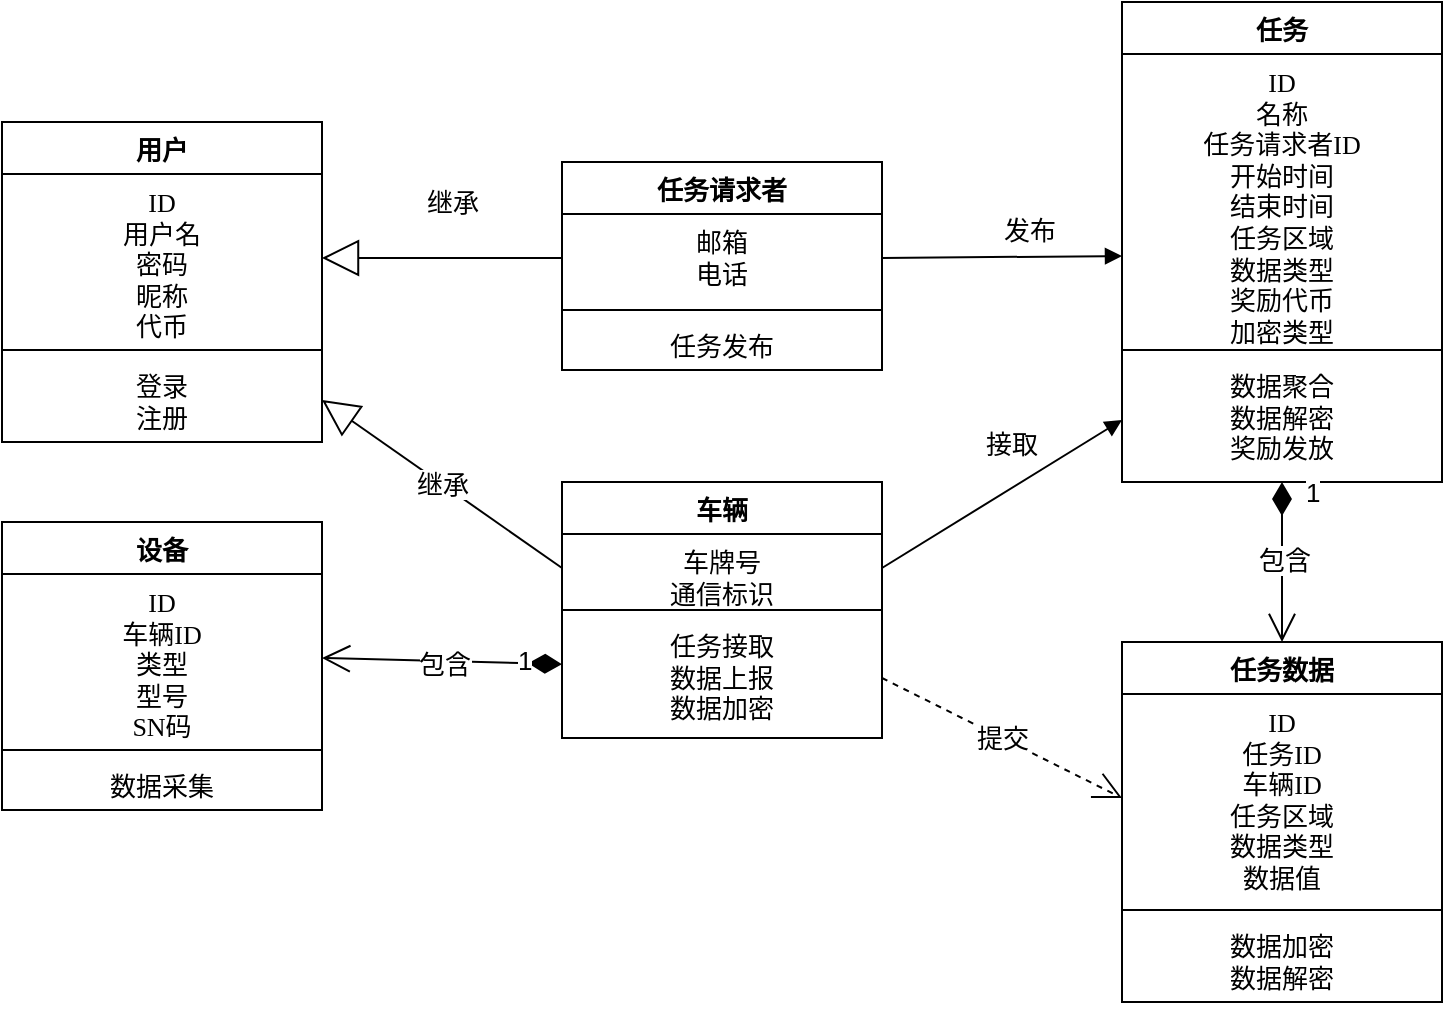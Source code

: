 <mxfile version="26.0.16">
  <diagram id="j5Mcfy8P9OfoPpD5wNub" name="第 1 页">
    <mxGraphModel dx="1026" dy="649" grid="1" gridSize="10" guides="1" tooltips="1" connect="1" arrows="1" fold="1" page="1" pageScale="1" pageWidth="827" pageHeight="1169" math="0" shadow="0">
      <root>
        <mxCell id="0" />
        <mxCell id="1" parent="0" />
        <mxCell id="T9SGXIr4idqUyLItDTxd-1" value="任务请求者" style="swimlane;fontStyle=1;align=center;verticalAlign=top;childLayout=stackLayout;horizontal=1;startSize=26;horizontalStack=0;resizeParent=1;resizeParentMax=0;resizeLast=0;collapsible=1;marginBottom=0;whiteSpace=wrap;html=1;fontFamily=宋体;fontSize=13;" parent="1" vertex="1">
          <mxGeometry x="280" y="80" width="160" height="104" as="geometry" />
        </mxCell>
        <mxCell id="T9SGXIr4idqUyLItDTxd-2" value="邮箱&lt;div&gt;电话&lt;/div&gt;" style="text;strokeColor=none;fillColor=none;align=center;verticalAlign=top;spacingLeft=4;spacingRight=4;overflow=hidden;rotatable=0;points=[[0,0.5],[1,0.5]];portConstraint=eastwest;whiteSpace=wrap;html=1;fontFamily=宋体;fontSize=13;" parent="T9SGXIr4idqUyLItDTxd-1" vertex="1">
          <mxGeometry y="26" width="160" height="44" as="geometry" />
        </mxCell>
        <mxCell id="T9SGXIr4idqUyLItDTxd-3" value="" style="line;strokeWidth=1;fillColor=none;align=center;verticalAlign=middle;spacingTop=-1;spacingLeft=3;spacingRight=3;rotatable=0;labelPosition=right;points=[];portConstraint=eastwest;strokeColor=inherit;fontFamily=宋体;fontSize=13;" parent="T9SGXIr4idqUyLItDTxd-1" vertex="1">
          <mxGeometry y="70" width="160" height="8" as="geometry" />
        </mxCell>
        <mxCell id="T9SGXIr4idqUyLItDTxd-4" value="任务发布" style="text;strokeColor=none;fillColor=none;align=center;verticalAlign=top;spacingLeft=4;spacingRight=4;overflow=hidden;rotatable=0;points=[[0,0.5],[1,0.5]];portConstraint=eastwest;whiteSpace=wrap;html=1;fontFamily=宋体;fontSize=13;" parent="T9SGXIr4idqUyLItDTxd-1" vertex="1">
          <mxGeometry y="78" width="160" height="26" as="geometry" />
        </mxCell>
        <mxCell id="T9SGXIr4idqUyLItDTxd-5" value="车辆" style="swimlane;fontStyle=1;align=center;verticalAlign=top;childLayout=stackLayout;horizontal=1;startSize=26;horizontalStack=0;resizeParent=1;resizeParentMax=0;resizeLast=0;collapsible=1;marginBottom=0;whiteSpace=wrap;html=1;fontFamily=宋体;fontSize=13;" parent="1" vertex="1">
          <mxGeometry x="280" y="240" width="160" height="128" as="geometry" />
        </mxCell>
        <mxCell id="T9SGXIr4idqUyLItDTxd-6" value="车牌号&lt;br&gt;通信标识" style="text;strokeColor=none;fillColor=none;align=center;verticalAlign=top;spacingLeft=4;spacingRight=4;overflow=hidden;rotatable=0;points=[[0,0.5],[1,0.5]];portConstraint=eastwest;whiteSpace=wrap;html=1;fontFamily=宋体;fontSize=13;" parent="T9SGXIr4idqUyLItDTxd-5" vertex="1">
          <mxGeometry y="26" width="160" height="34" as="geometry" />
        </mxCell>
        <mxCell id="T9SGXIr4idqUyLItDTxd-7" value="" style="line;strokeWidth=1;fillColor=none;align=center;verticalAlign=middle;spacingTop=-1;spacingLeft=3;spacingRight=3;rotatable=0;labelPosition=right;points=[];portConstraint=eastwest;strokeColor=inherit;fontFamily=宋体;fontSize=13;" parent="T9SGXIr4idqUyLItDTxd-5" vertex="1">
          <mxGeometry y="60" width="160" height="8" as="geometry" />
        </mxCell>
        <mxCell id="T9SGXIr4idqUyLItDTxd-8" value="&lt;div&gt;任务接取&lt;/div&gt;数据上报&lt;div&gt;数据加密&lt;/div&gt;" style="text;strokeColor=none;fillColor=none;align=center;verticalAlign=top;spacingLeft=4;spacingRight=4;overflow=hidden;rotatable=0;points=[[0,0.5],[1,0.5]];portConstraint=eastwest;whiteSpace=wrap;html=1;fontFamily=宋体;fontSize=13;" parent="T9SGXIr4idqUyLItDTxd-5" vertex="1">
          <mxGeometry y="68" width="160" height="60" as="geometry" />
        </mxCell>
        <mxCell id="T9SGXIr4idqUyLItDTxd-9" value="用户" style="swimlane;fontStyle=1;align=center;verticalAlign=top;childLayout=stackLayout;horizontal=1;startSize=26;horizontalStack=0;resizeParent=1;resizeParentMax=0;resizeLast=0;collapsible=1;marginBottom=0;whiteSpace=wrap;html=1;fontFamily=宋体;fontSize=13;" parent="1" vertex="1">
          <mxGeometry y="60" width="160" height="160" as="geometry" />
        </mxCell>
        <mxCell id="T9SGXIr4idqUyLItDTxd-10" value="ID&lt;div&gt;用户名&lt;br&gt;密码&lt;/div&gt;&lt;div&gt;昵称&lt;/div&gt;&lt;div&gt;代币&lt;/div&gt;" style="text;strokeColor=none;fillColor=none;align=center;verticalAlign=top;spacingLeft=4;spacingRight=4;overflow=hidden;rotatable=0;points=[[0,0.5],[1,0.5]];portConstraint=eastwest;whiteSpace=wrap;html=1;fontFamily=宋体;fontSize=13;" parent="T9SGXIr4idqUyLItDTxd-9" vertex="1">
          <mxGeometry y="26" width="160" height="84" as="geometry" />
        </mxCell>
        <mxCell id="T9SGXIr4idqUyLItDTxd-11" value="" style="line;strokeWidth=1;fillColor=none;align=center;verticalAlign=middle;spacingTop=-1;spacingLeft=3;spacingRight=3;rotatable=0;labelPosition=right;points=[];portConstraint=eastwest;strokeColor=inherit;fontFamily=宋体;fontSize=13;" parent="T9SGXIr4idqUyLItDTxd-9" vertex="1">
          <mxGeometry y="110" width="160" height="8" as="geometry" />
        </mxCell>
        <mxCell id="T9SGXIr4idqUyLItDTxd-12" value="登录&lt;div&gt;注册&lt;/div&gt;" style="text;strokeColor=none;fillColor=none;align=center;verticalAlign=top;spacingLeft=4;spacingRight=4;overflow=hidden;rotatable=0;points=[[0,0.5],[1,0.5]];portConstraint=eastwest;whiteSpace=wrap;html=1;fontFamily=宋体;fontSize=13;" parent="T9SGXIr4idqUyLItDTxd-9" vertex="1">
          <mxGeometry y="118" width="160" height="42" as="geometry" />
        </mxCell>
        <mxCell id="T9SGXIr4idqUyLItDTxd-15" value="设备" style="swimlane;fontStyle=1;align=center;verticalAlign=top;childLayout=stackLayout;horizontal=1;startSize=26;horizontalStack=0;resizeParent=1;resizeParentMax=0;resizeLast=0;collapsible=1;marginBottom=0;whiteSpace=wrap;html=1;fontFamily=宋体;fontSize=13;" parent="1" vertex="1">
          <mxGeometry y="260" width="160" height="144" as="geometry" />
        </mxCell>
        <mxCell id="T9SGXIr4idqUyLItDTxd-16" value="ID&lt;br&gt;车辆ID&lt;br&gt;&lt;div&gt;类型&lt;br&gt;型号&lt;br&gt;SN码&lt;/div&gt;" style="text;strokeColor=none;fillColor=none;align=center;verticalAlign=top;spacingLeft=4;spacingRight=4;overflow=hidden;rotatable=0;points=[[0,0.5],[1,0.5]];portConstraint=eastwest;whiteSpace=wrap;html=1;fontFamily=宋体;fontSize=13;" parent="T9SGXIr4idqUyLItDTxd-15" vertex="1">
          <mxGeometry y="26" width="160" height="84" as="geometry" />
        </mxCell>
        <mxCell id="T9SGXIr4idqUyLItDTxd-17" value="" style="line;strokeWidth=1;fillColor=none;align=center;verticalAlign=middle;spacingTop=-1;spacingLeft=3;spacingRight=3;rotatable=0;labelPosition=right;points=[];portConstraint=eastwest;strokeColor=inherit;fontFamily=宋体;fontSize=13;" parent="T9SGXIr4idqUyLItDTxd-15" vertex="1">
          <mxGeometry y="110" width="160" height="8" as="geometry" />
        </mxCell>
        <mxCell id="T9SGXIr4idqUyLItDTxd-18" value="数据采集" style="text;strokeColor=none;fillColor=none;align=center;verticalAlign=top;spacingLeft=4;spacingRight=4;overflow=hidden;rotatable=0;points=[[0,0.5],[1,0.5]];portConstraint=eastwest;whiteSpace=wrap;html=1;fontFamily=宋体;fontSize=13;" parent="T9SGXIr4idqUyLItDTxd-15" vertex="1">
          <mxGeometry y="118" width="160" height="26" as="geometry" />
        </mxCell>
        <mxCell id="T9SGXIr4idqUyLItDTxd-23" value="任务" style="swimlane;fontStyle=1;align=center;verticalAlign=top;childLayout=stackLayout;horizontal=1;startSize=26;horizontalStack=0;resizeParent=1;resizeParentMax=0;resizeLast=0;collapsible=1;marginBottom=0;whiteSpace=wrap;html=1;fontFamily=宋体;fontSize=13;" parent="1" vertex="1">
          <mxGeometry x="560" width="160" height="240" as="geometry" />
        </mxCell>
        <mxCell id="T9SGXIr4idqUyLItDTxd-24" value="ID&lt;div&gt;名称&lt;/div&gt;&lt;div&gt;任务请求者ID&lt;/div&gt;&lt;div&gt;开始时间&lt;/div&gt;&lt;div&gt;结束时间&lt;/div&gt;&lt;div&gt;任务区域&lt;/div&gt;&lt;div&gt;数据类型&lt;/div&gt;&lt;div&gt;奖励代币&lt;/div&gt;&lt;div&gt;加密类型&lt;/div&gt;" style="text;strokeColor=none;fillColor=none;align=center;verticalAlign=top;spacingLeft=4;spacingRight=4;overflow=hidden;rotatable=0;points=[[0,0.5],[1,0.5]];portConstraint=eastwest;whiteSpace=wrap;html=1;fontFamily=宋体;fontSize=13;" parent="T9SGXIr4idqUyLItDTxd-23" vertex="1">
          <mxGeometry y="26" width="160" height="144" as="geometry" />
        </mxCell>
        <mxCell id="T9SGXIr4idqUyLItDTxd-25" value="" style="line;strokeWidth=1;fillColor=none;align=center;verticalAlign=middle;spacingTop=-1;spacingLeft=3;spacingRight=3;rotatable=0;labelPosition=right;points=[];portConstraint=eastwest;strokeColor=inherit;fontFamily=宋体;fontSize=13;" parent="T9SGXIr4idqUyLItDTxd-23" vertex="1">
          <mxGeometry y="170" width="160" height="8" as="geometry" />
        </mxCell>
        <mxCell id="T9SGXIr4idqUyLItDTxd-26" value="&lt;div&gt;&lt;span style=&quot;background-color: transparent; color: light-dark(rgb(0, 0, 0), rgb(255, 255, 255));&quot;&gt;数据聚合&lt;/span&gt;&lt;/div&gt;&lt;div&gt;数据解密&lt;br&gt;奖励发放&lt;/div&gt;" style="text;strokeColor=none;fillColor=none;align=center;verticalAlign=top;spacingLeft=4;spacingRight=4;overflow=hidden;rotatable=0;points=[[0,0.5],[1,0.5]];portConstraint=eastwest;whiteSpace=wrap;html=1;fontFamily=宋体;fontSize=13;" parent="T9SGXIr4idqUyLItDTxd-23" vertex="1">
          <mxGeometry y="178" width="160" height="62" as="geometry" />
        </mxCell>
        <mxCell id="T9SGXIr4idqUyLItDTxd-28" value="继承" style="endArrow=block;endSize=16;endFill=0;html=1;rounded=0;entryX=1;entryY=0.5;entryDx=0;entryDy=0;exitX=0;exitY=0.5;exitDx=0;exitDy=0;fontSize=13;" parent="1" source="T9SGXIr4idqUyLItDTxd-2" target="T9SGXIr4idqUyLItDTxd-10" edge="1">
          <mxGeometry x="-0.076" y="-28" width="160" relative="1" as="geometry">
            <mxPoint x="190" y="-30" as="sourcePoint" />
            <mxPoint x="350" y="-30" as="targetPoint" />
            <mxPoint as="offset" />
          </mxGeometry>
        </mxCell>
        <mxCell id="T9SGXIr4idqUyLItDTxd-30" value="继承" style="endArrow=block;endSize=16;endFill=0;html=1;rounded=0;exitX=0;exitY=0.5;exitDx=0;exitDy=0;entryX=1;entryY=0.5;entryDx=0;entryDy=0;fontSize=13;" parent="1" source="T9SGXIr4idqUyLItDTxd-6" target="T9SGXIr4idqUyLItDTxd-12" edge="1">
          <mxGeometry width="160" relative="1" as="geometry">
            <mxPoint x="270" y="250" as="sourcePoint" />
            <mxPoint x="210" y="184" as="targetPoint" />
          </mxGeometry>
        </mxCell>
        <mxCell id="T9SGXIr4idqUyLItDTxd-32" value="任务数据" style="swimlane;fontStyle=1;align=center;verticalAlign=top;childLayout=stackLayout;horizontal=1;startSize=26;horizontalStack=0;resizeParent=1;resizeParentMax=0;resizeLast=0;collapsible=1;marginBottom=0;whiteSpace=wrap;html=1;fontFamily=宋体;fontSize=13;" parent="1" vertex="1">
          <mxGeometry x="560" y="320" width="160" height="180" as="geometry" />
        </mxCell>
        <mxCell id="T9SGXIr4idqUyLItDTxd-33" value="ID&lt;div&gt;任务ID&lt;/div&gt;&lt;div&gt;车辆ID&lt;/div&gt;&lt;div&gt;任务区域&lt;/div&gt;&lt;div&gt;数据类型&lt;/div&gt;&lt;div&gt;数据值&lt;/div&gt;" style="text;strokeColor=none;fillColor=none;align=center;verticalAlign=top;spacingLeft=4;spacingRight=4;overflow=hidden;rotatable=0;points=[[0,0.5],[1,0.5]];portConstraint=eastwest;whiteSpace=wrap;html=1;fontFamily=宋体;fontSize=13;" parent="T9SGXIr4idqUyLItDTxd-32" vertex="1">
          <mxGeometry y="26" width="160" height="104" as="geometry" />
        </mxCell>
        <mxCell id="T9SGXIr4idqUyLItDTxd-34" value="" style="line;strokeWidth=1;fillColor=none;align=center;verticalAlign=middle;spacingTop=-1;spacingLeft=3;spacingRight=3;rotatable=0;labelPosition=right;points=[];portConstraint=eastwest;strokeColor=inherit;fontFamily=宋体;fontSize=13;" parent="T9SGXIr4idqUyLItDTxd-32" vertex="1">
          <mxGeometry y="130" width="160" height="8" as="geometry" />
        </mxCell>
        <mxCell id="T9SGXIr4idqUyLItDTxd-35" value="&lt;div&gt;数据加密&lt;br&gt;数据解密&lt;/div&gt;" style="text;strokeColor=none;fillColor=none;align=center;verticalAlign=top;spacingLeft=4;spacingRight=4;overflow=hidden;rotatable=0;points=[[0,0.5],[1,0.5]];portConstraint=eastwest;whiteSpace=wrap;html=1;fontFamily=宋体;fontSize=13;" parent="T9SGXIr4idqUyLItDTxd-32" vertex="1">
          <mxGeometry y="138" width="160" height="42" as="geometry" />
        </mxCell>
        <mxCell id="T9SGXIr4idqUyLItDTxd-41" value="发布" style="html=1;verticalAlign=bottom;labelBackgroundColor=none;endArrow=block;endFill=1;endSize=6;align=left;rounded=0;exitX=1;exitY=0.5;exitDx=0;exitDy=0;fontSize=13;" parent="1" source="T9SGXIr4idqUyLItDTxd-2" edge="1">
          <mxGeometry x="-0.018" y="3" relative="1" as="geometry">
            <mxPoint x="350" y="190" as="sourcePoint" />
            <mxPoint x="560" y="127" as="targetPoint" />
            <mxPoint as="offset" />
          </mxGeometry>
        </mxCell>
        <mxCell id="T9SGXIr4idqUyLItDTxd-43" value="1" style="endArrow=open;html=1;endSize=12;startArrow=diamondThin;startSize=14;startFill=1;edgeStyle=orthogonalEdgeStyle;align=left;verticalAlign=bottom;rounded=0;exitX=0.5;exitY=1;exitDx=0;exitDy=0;exitPerimeter=0;entryX=0.5;entryY=0;entryDx=0;entryDy=0;fontSize=13;" parent="1" source="T9SGXIr4idqUyLItDTxd-26" target="T9SGXIr4idqUyLItDTxd-32" edge="1">
          <mxGeometry x="-0.6" y="10" relative="1" as="geometry">
            <mxPoint x="780" y="260" as="sourcePoint" />
            <mxPoint x="940" y="260" as="targetPoint" />
            <mxPoint as="offset" />
          </mxGeometry>
        </mxCell>
        <mxCell id="T9SGXIr4idqUyLItDTxd-44" value="包含" style="edgeLabel;html=1;align=center;verticalAlign=middle;resizable=0;points=[];fontSize=13;" parent="T9SGXIr4idqUyLItDTxd-43" vertex="1" connectable="0">
          <mxGeometry x="-0.02" y="1" relative="1" as="geometry">
            <mxPoint as="offset" />
          </mxGeometry>
        </mxCell>
        <mxCell id="T9SGXIr4idqUyLItDTxd-45" value="接取" style="html=1;verticalAlign=bottom;labelBackgroundColor=none;endArrow=block;endFill=1;endSize=6;align=left;rounded=0;entryX=0;entryY=0.5;entryDx=0;entryDy=0;exitX=1;exitY=0.5;exitDx=0;exitDy=0;fontSize=13;" parent="1" source="T9SGXIr4idqUyLItDTxd-6" target="T9SGXIr4idqUyLItDTxd-26" edge="1">
          <mxGeometry x="-0.013" y="17" relative="1" as="geometry">
            <mxPoint x="300" y="210" as="sourcePoint" />
            <mxPoint x="420" y="260" as="targetPoint" />
            <mxPoint as="offset" />
          </mxGeometry>
        </mxCell>
        <mxCell id="T9SGXIr4idqUyLItDTxd-46" value="提交" style="endArrow=open;endSize=12;dashed=1;html=1;rounded=0;exitX=1;exitY=0.5;exitDx=0;exitDy=0;entryX=0;entryY=0.5;entryDx=0;entryDy=0;fontSize=13;" parent="1" source="T9SGXIr4idqUyLItDTxd-8" target="T9SGXIr4idqUyLItDTxd-33" edge="1">
          <mxGeometry width="160" relative="1" as="geometry">
            <mxPoint x="270" y="340" as="sourcePoint" />
            <mxPoint x="430" y="340" as="targetPoint" />
          </mxGeometry>
        </mxCell>
        <mxCell id="T9SGXIr4idqUyLItDTxd-47" value="1" style="endArrow=open;html=1;endSize=12;startArrow=diamondThin;startSize=14;startFill=1;align=left;verticalAlign=bottom;rounded=0;exitX=0;exitY=0.385;exitDx=0;exitDy=0;entryX=1;entryY=0.5;entryDx=0;entryDy=0;exitPerimeter=0;fontSize=13;" parent="1" source="T9SGXIr4idqUyLItDTxd-8" target="T9SGXIr4idqUyLItDTxd-16" edge="1">
          <mxGeometry x="-0.6" y="10" relative="1" as="geometry">
            <mxPoint x="80" y="200" as="sourcePoint" />
            <mxPoint x="210" y="360" as="targetPoint" />
            <mxPoint as="offset" />
          </mxGeometry>
        </mxCell>
        <mxCell id="T9SGXIr4idqUyLItDTxd-48" value="包含" style="edgeLabel;html=1;align=center;verticalAlign=middle;resizable=0;points=[];fontSize=13;" parent="T9SGXIr4idqUyLItDTxd-47" vertex="1" connectable="0">
          <mxGeometry x="-0.02" y="1" relative="1" as="geometry">
            <mxPoint as="offset" />
          </mxGeometry>
        </mxCell>
      </root>
    </mxGraphModel>
  </diagram>
</mxfile>
